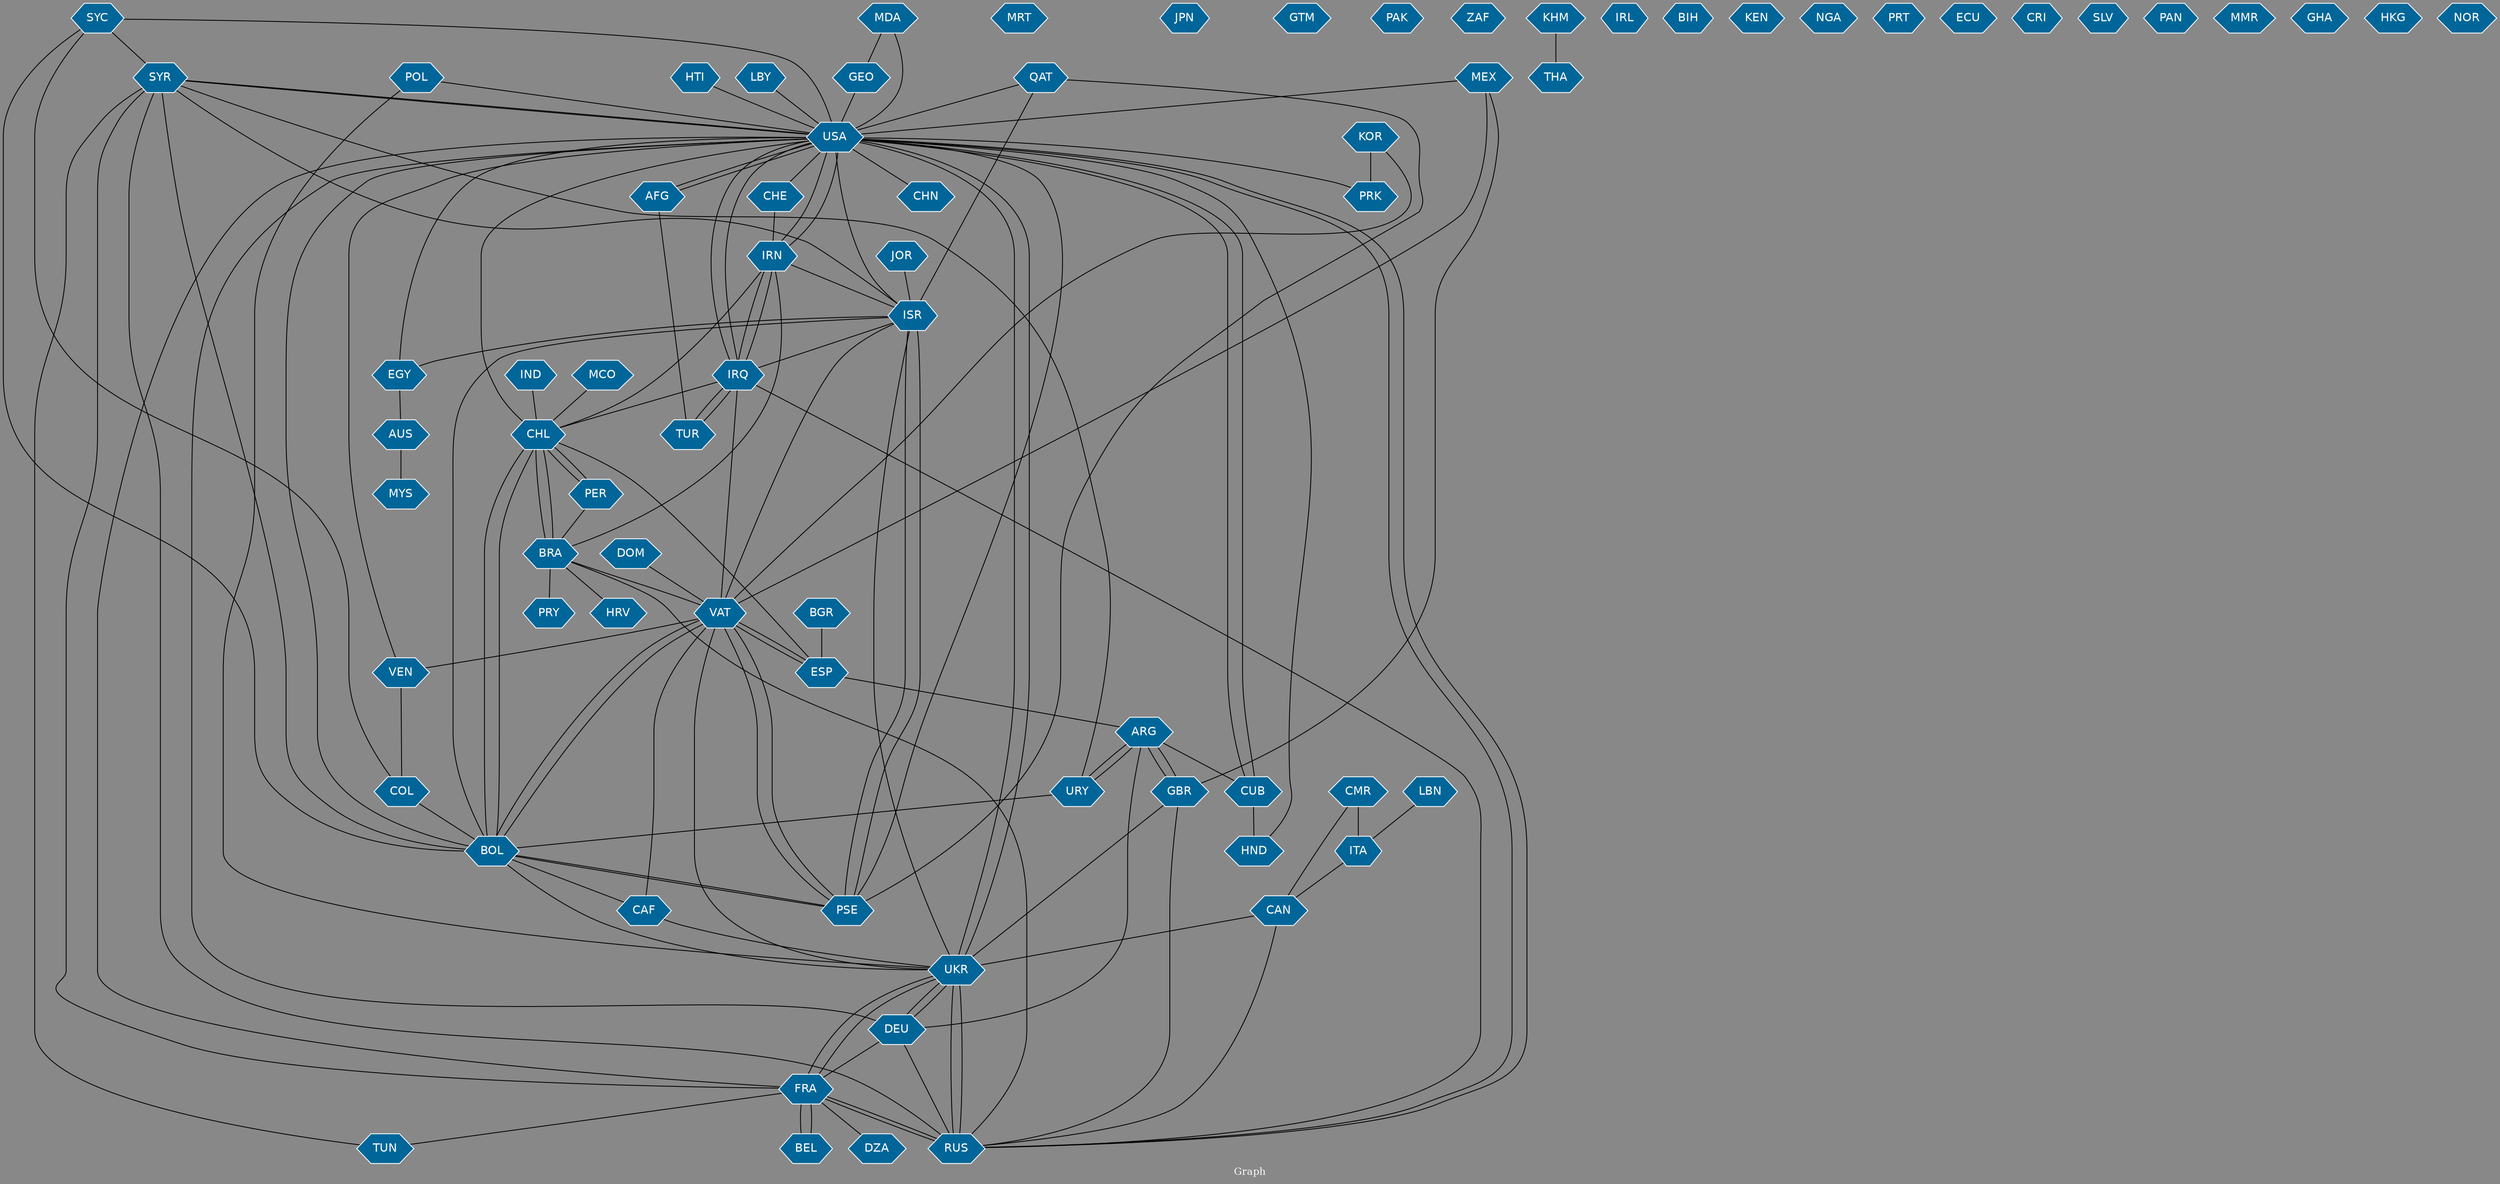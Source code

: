 // Countries together in item graph
graph {
	graph [bgcolor="#888888" fontcolor=white fontsize=12 label="Graph" outputorder=edgesfirst overlap=prism]
	node [color=white fillcolor="#006699" fontcolor=white fontname=Helvetica shape=hexagon style=filled]
	edge [arrowhead=open color=black fontcolor=white fontname=Courier fontsize=12]
		SYR [label=SYR]
		HTI [label=HTI]
		USA [label=USA]
		IRQ [label=IRQ]
		MEX [label=MEX]
		UKR [label=UKR]
		CAN [label=CAN]
		ARG [label=ARG]
		BRA [label=BRA]
		COL [label=COL]
		PSE [label=PSE]
		AFG [label=AFG]
		TUR [label=TUR]
		IND [label=IND]
		ESP [label=ESP]
		VEN [label=VEN]
		RUS [label=RUS]
		URY [label=URY]
		DEU [label=DEU]
		CHL [label=CHL]
		BOL [label=BOL]
		LBN [label=LBN]
		ITA [label=ITA]
		VAT [label=VAT]
		KOR [label=KOR]
		BEL [label=BEL]
		CUB [label=CUB]
		ISR [label=ISR]
		MRT [label=MRT]
		EGY [label=EGY]
		PER [label=PER]
		JPN [label=JPN]
		GTM [label=GTM]
		PAK [label=PAK]
		GBR [label=GBR]
		ZAF [label=ZAF]
		PRK [label=PRK]
		KHM [label=KHM]
		THA [label=THA]
		CHN [label=CHN]
		IRL [label=IRL]
		SYC [label=SYC]
		MYS [label=MYS]
		QAT [label=QAT]
		BIH [label=BIH]
		FRA [label=FRA]
		KEN [label=KEN]
		IRN [label=IRN]
		NGA [label=NGA]
		AUS [label=AUS]
		PRY [label=PRY]
		BGR [label=BGR]
		MCO [label=MCO]
		PRT [label=PRT]
		LBY [label=LBY]
		ECU [label=ECU]
		CRI [label=CRI]
		SLV [label=SLV]
		HND [label=HND]
		DZA [label=DZA]
		JOR [label=JOR]
		PAN [label=PAN]
		MMR [label=MMR]
		TUN [label=TUN]
		GHA [label=GHA]
		CHE [label=CHE]
		HKG [label=HKG]
		HRV [label=HRV]
		CAF [label=CAF]
		MDA [label=MDA]
		GEO [label=GEO]
		NOR [label=NOR]
		POL [label=POL]
		DOM [label=DOM]
		CMR [label=CMR]
			FRA -- BEL [weight=1]
			UKR -- FRA [weight=1]
			MDA -- GEO [weight=1]
			BRA -- HRV [weight=1]
			CAF -- UKR [weight=1]
			BRA -- VAT [weight=1]
			SYC -- COL [weight=1]
			ESP -- ARG [weight=1]
			URY -- SYR [weight=1]
			AFG -- USA [weight=2]
			CAN -- RUS [weight=1]
			GBR -- ARG [weight=1]
			SYR -- ISR [weight=1]
			EGY -- AUS [weight=1]
			PSE -- VAT [weight=1]
			SYC -- USA [weight=1]
			IRN -- ISR [weight=1]
			ARG -- CUB [weight=1]
			QAT -- ISR [weight=1]
			LBY -- USA [weight=1]
			ARG -- DEU [weight=1]
			RUS -- BRA [weight=1]
			IRN -- CHL [weight=2]
			ARG -- URY [weight=1]
			USA -- UKR [weight=4]
			USA -- IRN [weight=1]
			UKR -- ISR [weight=1]
			CHL -- PER [weight=3]
			KOR -- PRK [weight=3]
			USA -- AFG [weight=1]
			DEU -- RUS [weight=2]
			IRQ -- IRN [weight=1]
			BOL -- VAT [weight=3]
			QAT -- USA [weight=2]
			USA -- CHE [weight=1]
			RUS -- SYR [weight=1]
			PER -- BRA [weight=1]
			URY -- BOL [weight=1]
			PER -- CHL [weight=2]
			CAF -- VAT [weight=1]
			ISR -- VAT [weight=2]
			KOR -- VAT [weight=1]
			USA -- SYR [weight=1]
			IRQ -- RUS [weight=1]
			USA -- IRQ [weight=9]
			EGY -- USA [weight=2]
			BEL -- FRA [weight=1]
			UKR -- USA [weight=9]
			PSE -- USA [weight=1]
			PSE -- ISR [weight=7]
			ISR -- USA [weight=1]
			GEO -- USA [weight=1]
			USA -- HND [weight=1]
			GBR -- RUS [weight=1]
			PSE -- BOL [weight=1]
			BOL -- SYR [weight=1]
			USA -- RUS [weight=5]
			ESP -- VAT [weight=2]
			URY -- ARG [weight=1]
			CUB -- HND [weight=1]
			IRQ -- CHL [weight=1]
			FRA -- USA [weight=1]
			DEU -- FRA [weight=1]
			ISR -- PSE [weight=5]
			VAT -- BOL [weight=1]
			BOL -- CAF [weight=1]
			UKR -- VAT [weight=1]
			IRN -- IRQ [weight=2]
			IND -- CHL [weight=1]
			USA -- CHL [weight=2]
			UKR -- DEU [weight=1]
			BRA -- CHL [weight=3]
			VAT -- IRQ [weight=1]
			ISR -- IRQ [weight=1]
			HTI -- USA [weight=1]
			BGR -- ESP [weight=2]
			FRA -- DZA [weight=1]
			TUR -- IRQ [weight=3]
			CHE -- IRN [weight=1]
			VAT -- VEN [weight=1]
			FRA -- SYR [weight=1]
			MEX -- USA [weight=1]
			MEX -- GBR [weight=1]
			ITA -- CAN [weight=1]
			LBN -- ITA [weight=1]
			RUS -- UKR [weight=22]
			FRA -- RUS [weight=1]
			IRN -- USA [weight=5]
			CHL -- BOL [weight=4]
			SYC -- BOL [weight=1]
			MEX -- VAT [weight=1]
			COL -- BOL [weight=3]
			USA -- BOL [weight=1]
			JOR -- ISR [weight=1]
			CMR -- ITA [weight=1]
			VAT -- ESP [weight=2]
			USA -- PRK [weight=1]
			BOL -- UKR [weight=1]
			SYR -- USA [weight=1]
			DEU -- UKR [weight=4]
			ESP -- CHL [weight=1]
			UKR -- RUS [weight=21]
			KHM -- THA [weight=1]
			CHL -- BRA [weight=2]
			RUS -- FRA [weight=2]
			IRQ -- USA [weight=7]
			CAN -- UKR [weight=1]
			IRN -- BRA [weight=1]
			IRQ -- TUR [weight=1]
			VEN -- COL [weight=1]
			QAT -- PSE [weight=1]
			ARG -- GBR [weight=1]
			BRA -- PRY [weight=1]
			DOM -- VAT [weight=1]
			POL -- USA [weight=1]
			MDA -- USA [weight=1]
			TUN -- SYR [weight=1]
			GBR -- UKR [weight=1]
			AFG -- TUR [weight=1]
			VAT -- PSE [weight=1]
			ISR -- BOL [weight=2]
			RUS -- USA [weight=9]
			CMR -- CAN [weight=1]
			USA -- CUB [weight=3]
			DEU -- USA [weight=2]
			USA -- VEN [weight=2]
			CUB -- USA [weight=1]
			BOL -- PSE [weight=1]
			USA -- CHN [weight=1]
			POL -- UKR [weight=1]
			BOL -- CHL [weight=4]
			ISR -- EGY [weight=1]
			MCO -- CHL [weight=1]
			SYC -- SYR [weight=1]
			FRA -- UKR [weight=2]
			FRA -- TUN [weight=1]
			AUS -- MYS [weight=1]
}
